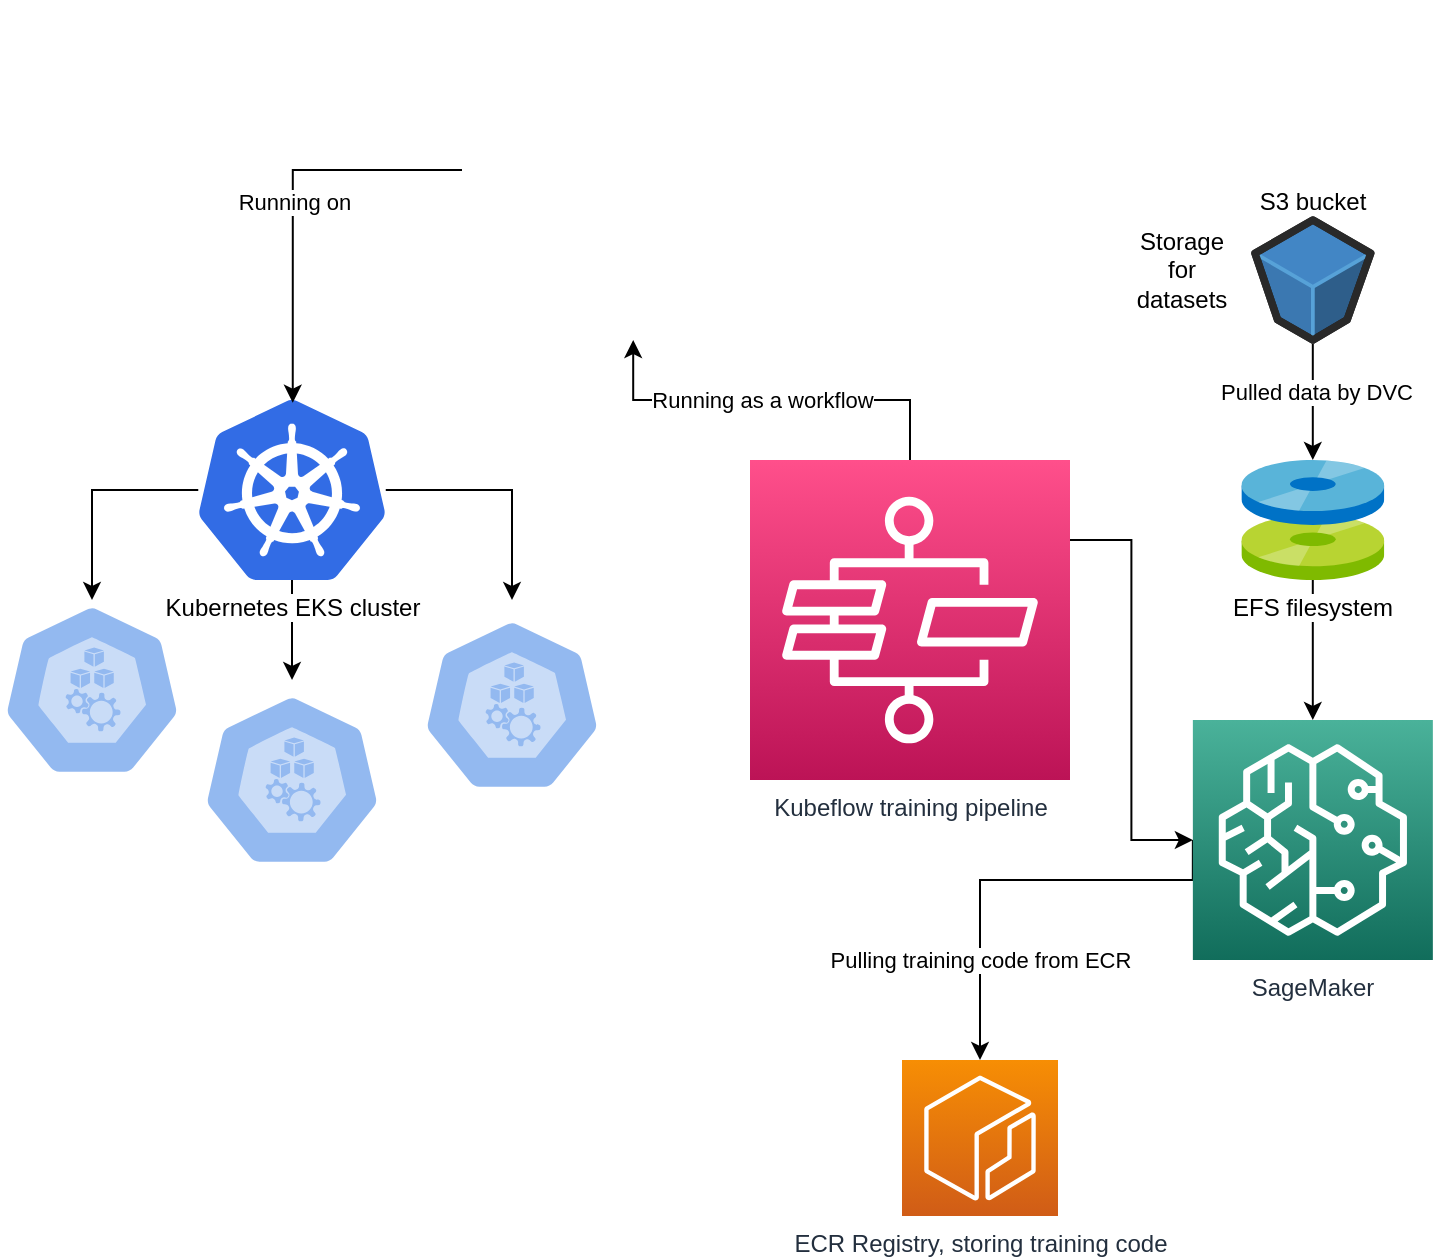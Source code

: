 <mxfile version="21.6.8" type="github">
  <diagram name="Page-1" id="cp798mR2DCEsbdu9EjLr">
    <mxGraphModel dx="848" dy="1704" grid="1" gridSize="10" guides="1" tooltips="1" connect="1" arrows="1" fold="1" page="1" pageScale="1" pageWidth="827" pageHeight="1169" math="0" shadow="0">
      <root>
        <mxCell id="0" />
        <mxCell id="1" parent="0" />
        <mxCell id="lgeNWt8GtBytII3smWbx-27" style="edgeStyle=orthogonalEdgeStyle;rounded=0;orthogonalLoop=1;jettySize=auto;html=1;exitX=0.5;exitY=0;exitDx=0;exitDy=0;exitPerimeter=0;" edge="1" parent="1" source="lgeNWt8GtBytII3smWbx-25" target="lgeNWt8GtBytII3smWbx-22">
          <mxGeometry relative="1" as="geometry" />
        </mxCell>
        <mxCell id="lgeNWt8GtBytII3smWbx-28" value="Running as a workflow" style="edgeLabel;html=1;align=center;verticalAlign=middle;resizable=0;points=[];" vertex="1" connectable="0" parent="lgeNWt8GtBytII3smWbx-27">
          <mxGeometry x="-0.194" relative="1" as="geometry">
            <mxPoint x="-24" as="offset" />
          </mxGeometry>
        </mxCell>
        <mxCell id="lgeNWt8GtBytII3smWbx-29" style="edgeStyle=orthogonalEdgeStyle;rounded=0;orthogonalLoop=1;jettySize=auto;html=1;exitX=1;exitY=0.25;exitDx=0;exitDy=0;exitPerimeter=0;" edge="1" parent="1" source="lgeNWt8GtBytII3smWbx-25" target="lgeNWt8GtBytII3smWbx-21">
          <mxGeometry relative="1" as="geometry" />
        </mxCell>
        <mxCell id="lgeNWt8GtBytII3smWbx-25" value="Kubeflow training pipeline" style="sketch=0;points=[[0,0,0],[0.25,0,0],[0.5,0,0],[0.75,0,0],[1,0,0],[0,1,0],[0.25,1,0],[0.5,1,0],[0.75,1,0],[1,1,0],[0,0.25,0],[0,0.5,0],[0,0.75,0],[1,0.25,0],[1,0.5,0],[1,0.75,0]];outlineConnect=0;fontColor=#232F3E;gradientColor=#FF4F8B;gradientDirection=north;fillColor=#BC1356;strokeColor=#ffffff;dashed=0;verticalLabelPosition=bottom;verticalAlign=top;align=center;html=1;fontSize=12;fontStyle=0;aspect=fixed;shape=mxgraph.aws4.resourceIcon;resIcon=mxgraph.aws4.express_workflow;" vertex="1" parent="1">
          <mxGeometry x="430" y="-890" width="160" height="160" as="geometry" />
        </mxCell>
        <mxCell id="lgeNWt8GtBytII3smWbx-1" value="" style="sketch=0;html=1;dashed=0;whitespace=wrap;fillColor=#2875E2;strokeColor=#ffffff;points=[[0.005,0.63,0],[0.1,0.2,0],[0.9,0.2,0],[0.5,0,0],[0.995,0.63,0],[0.72,0.99,0],[0.5,1,0],[0.28,0.99,0]];verticalLabelPosition=bottom;align=center;verticalAlign=top;shape=mxgraph.kubernetes.icon;prIcon=node;opacity=50;" vertex="1" parent="1">
          <mxGeometry x="156.01" y="-780" width="90" height="100" as="geometry" />
        </mxCell>
        <mxCell id="lgeNWt8GtBytII3smWbx-2" value="" style="sketch=0;html=1;dashed=0;whitespace=wrap;fillColor=#2875E2;strokeColor=#ffffff;points=[[0.005,0.63,0],[0.1,0.2,0],[0.9,0.2,0],[0.5,0,0],[0.995,0.63,0],[0.72,0.99,0],[0.5,1,0],[0.28,0.99,0]];verticalLabelPosition=bottom;align=center;verticalAlign=top;shape=mxgraph.kubernetes.icon;prIcon=node;opacity=50;" vertex="1" parent="1">
          <mxGeometry x="56" y="-820" width="90" height="90" as="geometry" />
        </mxCell>
        <mxCell id="lgeNWt8GtBytII3smWbx-3" value="" style="sketch=0;html=1;dashed=0;whitespace=wrap;fillColor=#2875E2;strokeColor=#ffffff;points=[[0.005,0.63,0],[0.1,0.2,0],[0.9,0.2,0],[0.5,0,0],[0.995,0.63,0],[0.72,0.99,0],[0.5,1,0],[0.28,0.99,0]];verticalLabelPosition=bottom;align=center;verticalAlign=top;shape=mxgraph.kubernetes.icon;prIcon=node;opacity=50;" vertex="1" parent="1">
          <mxGeometry x="266" y="-820" width="90" height="105" as="geometry" />
        </mxCell>
        <mxCell id="lgeNWt8GtBytII3smWbx-10" style="edgeStyle=orthogonalEdgeStyle;rounded=0;orthogonalLoop=1;jettySize=auto;html=1;" edge="1" parent="1" source="lgeNWt8GtBytII3smWbx-20" target="lgeNWt8GtBytII3smWbx-2">
          <mxGeometry relative="1" as="geometry">
            <mxPoint x="188.5" y="-830" as="sourcePoint" />
          </mxGeometry>
        </mxCell>
        <mxCell id="lgeNWt8GtBytII3smWbx-13" style="edgeStyle=orthogonalEdgeStyle;rounded=0;orthogonalLoop=1;jettySize=auto;html=1;entryX=0.5;entryY=0;entryDx=0;entryDy=0;entryPerimeter=0;" edge="1" parent="1" source="lgeNWt8GtBytII3smWbx-20" target="lgeNWt8GtBytII3smWbx-3">
          <mxGeometry relative="1" as="geometry">
            <mxPoint x="253.5" y="-830" as="sourcePoint" />
          </mxGeometry>
        </mxCell>
        <mxCell id="lgeNWt8GtBytII3smWbx-14" style="edgeStyle=orthogonalEdgeStyle;rounded=0;orthogonalLoop=1;jettySize=auto;html=1;entryX=0.5;entryY=0;entryDx=0;entryDy=0;entryPerimeter=0;" edge="1" parent="1" source="lgeNWt8GtBytII3smWbx-20" target="lgeNWt8GtBytII3smWbx-1">
          <mxGeometry relative="1" as="geometry">
            <mxPoint x="221" y="-830" as="sourcePoint" />
          </mxGeometry>
        </mxCell>
        <mxCell id="lgeNWt8GtBytII3smWbx-16" style="edgeStyle=orthogonalEdgeStyle;rounded=0;orthogonalLoop=1;jettySize=auto;html=1;" edge="1" parent="1" source="lgeNWt8GtBytII3smWbx-15" target="lgeNWt8GtBytII3smWbx-18">
          <mxGeometry relative="1" as="geometry">
            <mxPoint x="636" y="-690" as="targetPoint" />
          </mxGeometry>
        </mxCell>
        <mxCell id="lgeNWt8GtBytII3smWbx-31" value="Pulled data by DVC" style="edgeLabel;html=1;align=center;verticalAlign=middle;resizable=0;points=[];" vertex="1" connectable="0" parent="lgeNWt8GtBytII3smWbx-16">
          <mxGeometry x="-0.172" y="1" relative="1" as="geometry">
            <mxPoint as="offset" />
          </mxGeometry>
        </mxCell>
        <mxCell id="lgeNWt8GtBytII3smWbx-15" value="S3 bucket" style="verticalLabelPosition=top;html=1;verticalAlign=bottom;strokeWidth=2;align=center;outlineConnect=0;dashed=0;outlineConnect=0;shape=mxgraph.aws3d.s3Bucket;fillColor=#4286c5;strokeColor=#57A2D8;aspect=fixed;perimeterSpacing=2;labelPosition=center;" vertex="1" parent="1">
          <mxGeometry x="682.51" y="-1010" width="57.84" height="60" as="geometry" />
        </mxCell>
        <mxCell id="lgeNWt8GtBytII3smWbx-26" style="edgeStyle=orthogonalEdgeStyle;rounded=0;orthogonalLoop=1;jettySize=auto;html=1;" edge="1" parent="1" source="lgeNWt8GtBytII3smWbx-18" target="lgeNWt8GtBytII3smWbx-21">
          <mxGeometry relative="1" as="geometry" />
        </mxCell>
        <mxCell id="lgeNWt8GtBytII3smWbx-18" value="EFS filesystem" style="image;aspect=fixed;html=1;points=[];align=center;fontSize=12;image=img/lib/mscae/Discs.svg;" vertex="1" parent="1">
          <mxGeometry x="675.71" y="-890" width="71.43" height="60" as="geometry" />
        </mxCell>
        <mxCell id="lgeNWt8GtBytII3smWbx-20" value="Kubernetes EKS cluster" style="image;sketch=0;aspect=fixed;html=1;points=[];align=center;fontSize=12;image=img/lib/mscae/Kubernetes.svg;" vertex="1" parent="1">
          <mxGeometry x="154.13" y="-920" width="93.75" height="90" as="geometry" />
        </mxCell>
        <mxCell id="lgeNWt8GtBytII3smWbx-33" style="edgeStyle=orthogonalEdgeStyle;rounded=0;orthogonalLoop=1;jettySize=auto;html=1;exitX=0;exitY=0.5;exitDx=0;exitDy=0;exitPerimeter=0;" edge="1" parent="1" source="lgeNWt8GtBytII3smWbx-21" target="lgeNWt8GtBytII3smWbx-32">
          <mxGeometry relative="1" as="geometry">
            <Array as="points">
              <mxPoint x="651" y="-680" />
              <mxPoint x="545" y="-680" />
            </Array>
          </mxGeometry>
        </mxCell>
        <mxCell id="lgeNWt8GtBytII3smWbx-34" value="Pulling training code from ECR" style="edgeLabel;html=1;align=center;verticalAlign=middle;resizable=0;points=[];" vertex="1" connectable="0" parent="lgeNWt8GtBytII3smWbx-33">
          <mxGeometry x="0.286" y="1" relative="1" as="geometry">
            <mxPoint x="-1" y="27" as="offset" />
          </mxGeometry>
        </mxCell>
        <mxCell id="lgeNWt8GtBytII3smWbx-21" value="SageMaker" style="sketch=0;points=[[0,0,0],[0.25,0,0],[0.5,0,0],[0.75,0,0],[1,0,0],[0,1,0],[0.25,1,0],[0.5,1,0],[0.75,1,0],[1,1,0],[0,0.25,0],[0,0.5,0],[0,0.75,0],[1,0.25,0],[1,0.5,0],[1,0.75,0]];outlineConnect=0;fontColor=#232F3E;gradientColor=#4AB29A;gradientDirection=north;fillColor=#116D5B;strokeColor=#ffffff;dashed=0;verticalLabelPosition=bottom;verticalAlign=top;align=center;html=1;fontSize=12;fontStyle=0;aspect=fixed;shape=mxgraph.aws4.resourceIcon;resIcon=mxgraph.aws4.sagemaker;" vertex="1" parent="1">
          <mxGeometry x="651.43" y="-760" width="120" height="120" as="geometry" />
        </mxCell>
        <mxCell id="lgeNWt8GtBytII3smWbx-23" style="edgeStyle=orthogonalEdgeStyle;rounded=0;orthogonalLoop=1;jettySize=auto;html=1;entryX=0.504;entryY=0.015;entryDx=0;entryDy=0;entryPerimeter=0;" edge="1" parent="1" source="lgeNWt8GtBytII3smWbx-22" target="lgeNWt8GtBytII3smWbx-20">
          <mxGeometry relative="1" as="geometry" />
        </mxCell>
        <mxCell id="lgeNWt8GtBytII3smWbx-24" value="Running on" style="edgeLabel;html=1;align=center;verticalAlign=middle;resizable=0;points=[];" vertex="1" connectable="0" parent="lgeNWt8GtBytII3smWbx-23">
          <mxGeometry relative="1" as="geometry">
            <mxPoint as="offset" />
          </mxGeometry>
        </mxCell>
        <mxCell id="lgeNWt8GtBytII3smWbx-22" value="" style="shape=image;imageAspect=0;aspect=fixed;verticalLabelPosition=bottom;verticalAlign=top;image=https://camo.githubusercontent.com/bc0c839f32126d45c21472c3ea883223fdaa2efc7d3f82da51fd7907efcbd5bd/68747470733a2f2f7777772e6b756265666c6f772e6f72672f696d616765732f6c6f676f2e737667;" vertex="1" parent="1">
          <mxGeometry x="286" y="-1120" width="171.24" height="170" as="geometry" />
        </mxCell>
        <mxCell id="lgeNWt8GtBytII3smWbx-30" value="Storage for datasets" style="text;strokeColor=none;align=center;fillColor=none;html=1;verticalAlign=middle;whiteSpace=wrap;rounded=0;" vertex="1" parent="1">
          <mxGeometry x="615.71" y="-1000" width="60" height="30" as="geometry" />
        </mxCell>
        <mxCell id="lgeNWt8GtBytII3smWbx-32" value="ECR Registry, storing training code" style="sketch=0;points=[[0,0,0],[0.25,0,0],[0.5,0,0],[0.75,0,0],[1,0,0],[0,1,0],[0.25,1,0],[0.5,1,0],[0.75,1,0],[1,1,0],[0,0.25,0],[0,0.5,0],[0,0.75,0],[1,0.25,0],[1,0.5,0],[1,0.75,0]];outlineConnect=0;fontColor=#232F3E;gradientColor=#F78E04;gradientDirection=north;fillColor=#D05C17;strokeColor=#ffffff;dashed=0;verticalLabelPosition=bottom;verticalAlign=top;align=center;html=1;fontSize=12;fontStyle=0;aspect=fixed;shape=mxgraph.aws4.resourceIcon;resIcon=mxgraph.aws4.ecr;" vertex="1" parent="1">
          <mxGeometry x="506" y="-590" width="78" height="78" as="geometry" />
        </mxCell>
      </root>
    </mxGraphModel>
  </diagram>
</mxfile>
